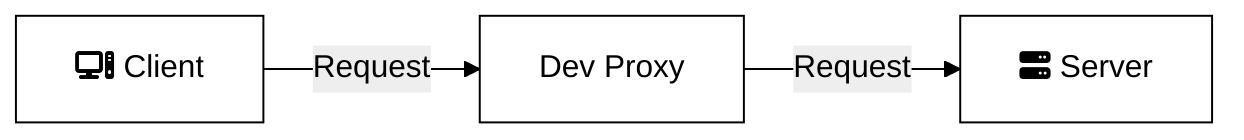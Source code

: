 ---
config:
  theme: base
  themeVariables:
    primaryColor: '#fff'
    primaryTextColor: '#000'
    primaryBorderColor: '#000'
    lineColor: '#000'
    secondaryColor: '#eee'
    tertiaryColor: '#fff'
---

flowchart LR
    A[fa:fa-computer Client] -->|Request| B(Proxy)
    B[Dev Proxy] -->|Request| C[fa:fa-server Server]